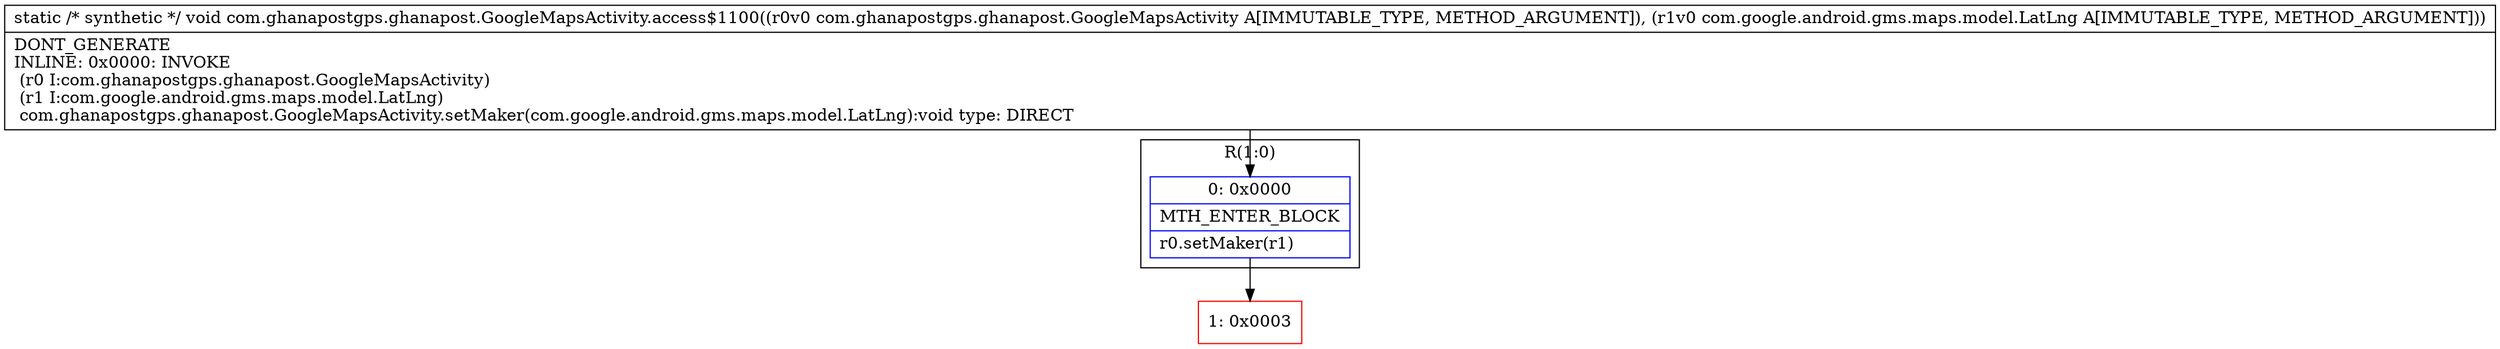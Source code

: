 digraph "CFG forcom.ghanapostgps.ghanapost.GoogleMapsActivity.access$1100(Lcom\/ghanapostgps\/ghanapost\/GoogleMapsActivity;Lcom\/google\/android\/gms\/maps\/model\/LatLng;)V" {
subgraph cluster_Region_484239363 {
label = "R(1:0)";
node [shape=record,color=blue];
Node_0 [shape=record,label="{0\:\ 0x0000|MTH_ENTER_BLOCK\l|r0.setMaker(r1)\l}"];
}
Node_1 [shape=record,color=red,label="{1\:\ 0x0003}"];
MethodNode[shape=record,label="{static \/* synthetic *\/ void com.ghanapostgps.ghanapost.GoogleMapsActivity.access$1100((r0v0 com.ghanapostgps.ghanapost.GoogleMapsActivity A[IMMUTABLE_TYPE, METHOD_ARGUMENT]), (r1v0 com.google.android.gms.maps.model.LatLng A[IMMUTABLE_TYPE, METHOD_ARGUMENT]))  | DONT_GENERATE\lINLINE: 0x0000: INVOKE  \l  (r0 I:com.ghanapostgps.ghanapost.GoogleMapsActivity)\l  (r1 I:com.google.android.gms.maps.model.LatLng)\l com.ghanapostgps.ghanapost.GoogleMapsActivity.setMaker(com.google.android.gms.maps.model.LatLng):void type: DIRECT\l}"];
MethodNode -> Node_0;
Node_0 -> Node_1;
}

